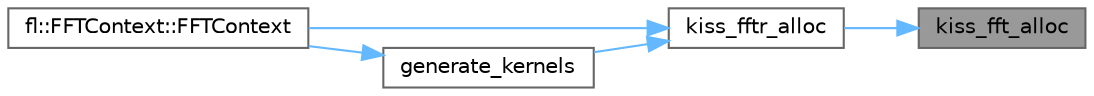 digraph "kiss_fft_alloc"
{
 // INTERACTIVE_SVG=YES
 // LATEX_PDF_SIZE
  bgcolor="transparent";
  edge [fontname=Helvetica,fontsize=10,labelfontname=Helvetica,labelfontsize=10];
  node [fontname=Helvetica,fontsize=10,shape=box,height=0.2,width=0.4];
  rankdir="RL";
  Node1 [id="Node000001",label="kiss_fft_alloc",height=0.2,width=0.4,color="gray40", fillcolor="grey60", style="filled", fontcolor="black",tooltip=" "];
  Node1 -> Node2 [id="edge1_Node000001_Node000002",dir="back",color="steelblue1",style="solid",tooltip=" "];
  Node2 [id="Node000002",label="kiss_fftr_alloc",height=0.2,width=0.4,color="grey40", fillcolor="white", style="filled",URL="$d2/da1/kiss__fftr_8cpp_aead7aaed139f58158b446ea623a8b8cb.html#aead7aaed139f58158b446ea623a8b8cb",tooltip=" "];
  Node2 -> Node3 [id="edge2_Node000002_Node000003",dir="back",color="steelblue1",style="solid",tooltip=" "];
  Node3 [id="Node000003",label="fl::FFTContext::FFTContext",height=0.2,width=0.4,color="grey40", fillcolor="white", style="filled",URL="$da/dbc/classfl_1_1_f_f_t_context_a2571049cc9da31f3d144280339976928.html#a2571049cc9da31f3d144280339976928",tooltip=" "];
  Node2 -> Node4 [id="edge3_Node000002_Node000004",dir="back",color="steelblue1",style="solid",tooltip=" "];
  Node4 [id="Node000004",label="generate_kernels",height=0.2,width=0.4,color="grey40", fillcolor="white", style="filled",URL="$d2/d90/cq__kernel_8cpp_acb0a4650f9bfc767b5dbd46003ff1703.html#acb0a4650f9bfc767b5dbd46003ff1703",tooltip=" "];
  Node4 -> Node3 [id="edge4_Node000004_Node000003",dir="back",color="steelblue1",style="solid",tooltip=" "];
}
